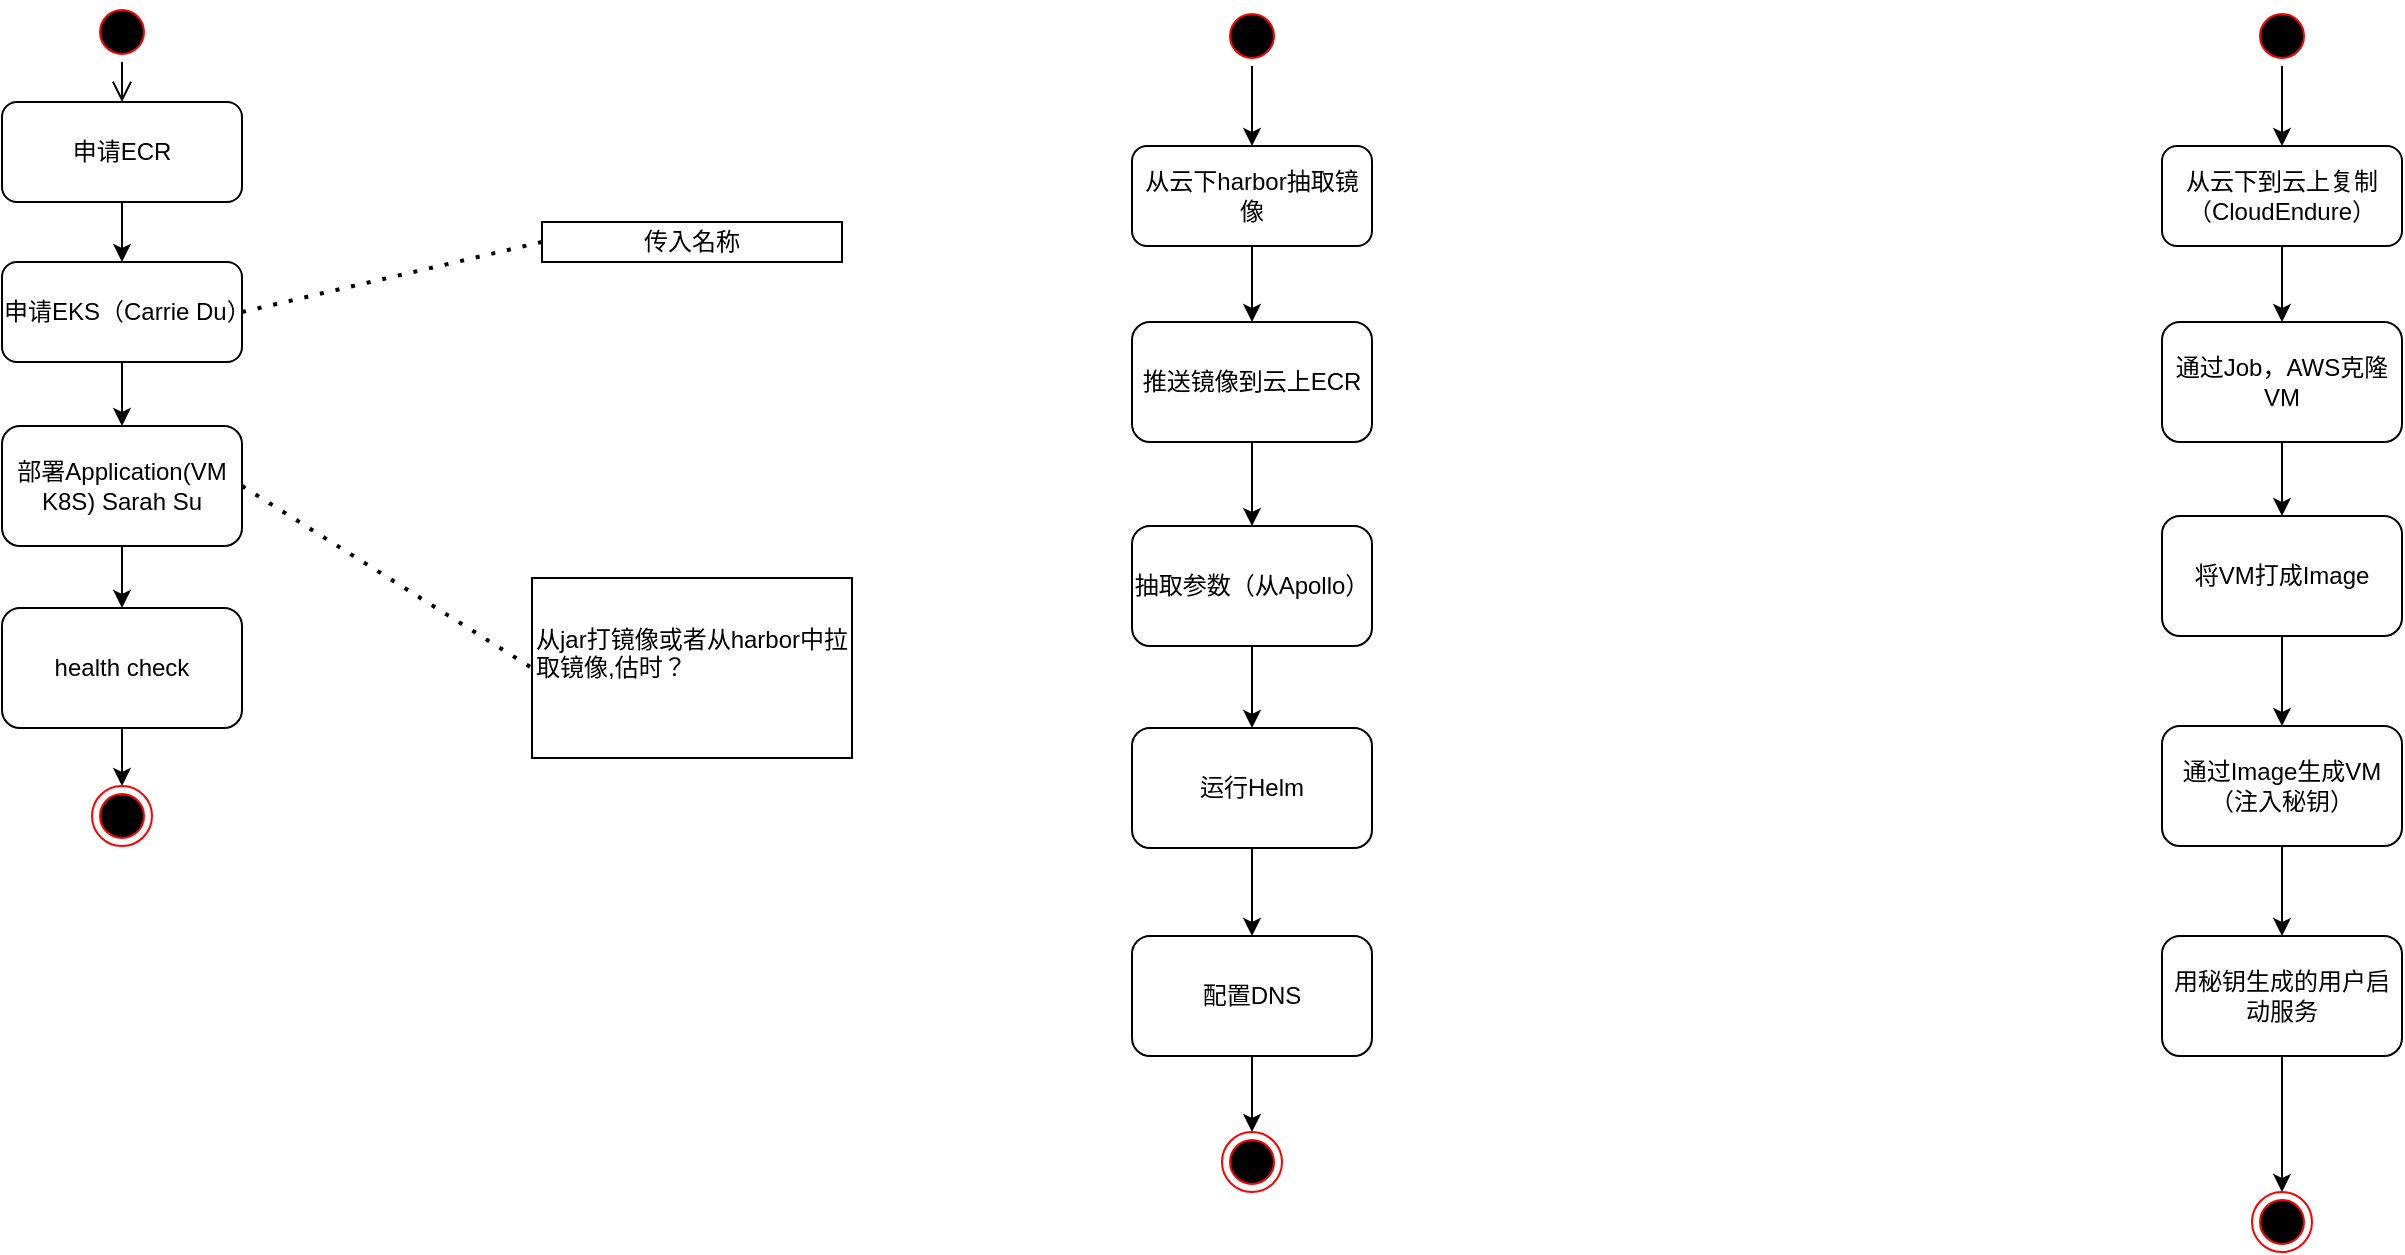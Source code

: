<mxfile version="13.8.1" type="github">
  <diagram id="BMevfkKDMSV5yCwqt1LY" name="Page-1">
    <mxGraphModel dx="1422" dy="763" grid="1" gridSize="10" guides="1" tooltips="1" connect="1" arrows="1" fold="1" page="1" pageScale="1" pageWidth="1920" pageHeight="1200" math="0" shadow="0">
      <root>
        <mxCell id="0" />
        <mxCell id="1" parent="0" />
        <mxCell id="pzT-h00lOB3pdJxOEtcz-1" value="" style="ellipse;html=1;shape=startState;fillColor=#000000;strokeColor=#ff0000;" parent="1" vertex="1">
          <mxGeometry x="145" y="68" width="30" height="30" as="geometry" />
        </mxCell>
        <mxCell id="pzT-h00lOB3pdJxOEtcz-2" value="" style="edgeStyle=orthogonalEdgeStyle;html=1;verticalAlign=bottom;endArrow=open;endSize=8;entryX=0.5;entryY=0;entryDx=0;entryDy=0;" parent="1" source="pzT-h00lOB3pdJxOEtcz-1" target="CKKBYsWl8Wb_sM6-ShsY-4" edge="1">
          <mxGeometry relative="1" as="geometry">
            <mxPoint x="115" y="218" as="targetPoint" />
          </mxGeometry>
        </mxCell>
        <mxCell id="pzT-h00lOB3pdJxOEtcz-5" value="" style="edgeStyle=orthogonalEdgeStyle;rounded=0;orthogonalLoop=1;jettySize=auto;html=1;entryX=0.5;entryY=0;entryDx=0;entryDy=0;" parent="1" source="pzT-h00lOB3pdJxOEtcz-3" target="pzT-h00lOB3pdJxOEtcz-8" edge="1">
          <mxGeometry relative="1" as="geometry">
            <mxPoint x="320" y="300" as="targetPoint" />
          </mxGeometry>
        </mxCell>
        <mxCell id="pzT-h00lOB3pdJxOEtcz-3" value="&lt;div&gt;申请EKS（Carrie Du）&lt;/div&gt;" style="rounded=1;whiteSpace=wrap;html=1;" parent="1" vertex="1">
          <mxGeometry x="100" y="198" width="120" height="50" as="geometry" />
        </mxCell>
        <mxCell id="pzT-h00lOB3pdJxOEtcz-8" value="&lt;div&gt;部署Application(VM K8S) Sarah Su&lt;br&gt;&lt;/div&gt;" style="whiteSpace=wrap;html=1;rounded=1;" parent="1" vertex="1">
          <mxGeometry x="100" y="280" width="120" height="60" as="geometry" />
        </mxCell>
        <mxCell id="pzT-h00lOB3pdJxOEtcz-13" style="edgeStyle=orthogonalEdgeStyle;rounded=0;orthogonalLoop=1;jettySize=auto;html=1;exitX=0.5;exitY=1;exitDx=0;exitDy=0;entryX=0.5;entryY=0;entryDx=0;entryDy=0;" parent="1" source="pzT-h00lOB3pdJxOEtcz-10" target="pzT-h00lOB3pdJxOEtcz-12" edge="1">
          <mxGeometry relative="1" as="geometry" />
        </mxCell>
        <mxCell id="pzT-h00lOB3pdJxOEtcz-10" value="health check" style="whiteSpace=wrap;html=1;rounded=1;" parent="1" vertex="1">
          <mxGeometry x="100" y="371" width="120" height="60" as="geometry" />
        </mxCell>
        <mxCell id="pzT-h00lOB3pdJxOEtcz-12" value="" style="ellipse;html=1;shape=endState;fillColor=#000000;strokeColor=#ff0000;" parent="1" vertex="1">
          <mxGeometry x="145" y="460" width="30" height="30" as="geometry" />
        </mxCell>
        <mxCell id="CKKBYsWl8Wb_sM6-ShsY-1" value="" style="endArrow=none;dashed=1;html=1;dashPattern=1 3;strokeWidth=2;entryX=0;entryY=0.5;entryDx=0;entryDy=0;exitX=1;exitY=0.5;exitDx=0;exitDy=0;" parent="1" source="pzT-h00lOB3pdJxOEtcz-3" target="CKKBYsWl8Wb_sM6-ShsY-6" edge="1">
          <mxGeometry width="50" height="50" relative="1" as="geometry">
            <mxPoint x="220" y="326" as="sourcePoint" />
            <mxPoint x="330" y="293" as="targetPoint" />
          </mxGeometry>
        </mxCell>
        <mxCell id="CKKBYsWl8Wb_sM6-ShsY-2" value="&lt;div align=&quot;left&quot;&gt;从jar打镜像或者从harbor中拉取镜像,估时？&lt;/div&gt;&lt;div align=&quot;left&quot;&gt;&lt;br&gt;&lt;/div&gt;" style="text;html=1;align=left;verticalAlign=middle;whiteSpace=wrap;rounded=0;sketch=0;strokeColor=#000000;" parent="1" vertex="1">
          <mxGeometry x="365" y="356" width="160" height="90" as="geometry" />
        </mxCell>
        <mxCell id="CKKBYsWl8Wb_sM6-ShsY-3" value="" style="endArrow=none;dashed=1;html=1;dashPattern=1 3;strokeWidth=2;entryX=0;entryY=0.5;entryDx=0;entryDy=0;exitX=1;exitY=0.5;exitDx=0;exitDy=0;" parent="1" source="pzT-h00lOB3pdJxOEtcz-8" target="CKKBYsWl8Wb_sM6-ShsY-2" edge="1">
          <mxGeometry width="50" height="50" relative="1" as="geometry">
            <mxPoint x="220" y="326" as="sourcePoint" />
            <mxPoint x="370" y="268" as="targetPoint" />
          </mxGeometry>
        </mxCell>
        <mxCell id="CKKBYsWl8Wb_sM6-ShsY-5" style="edgeStyle=orthogonalEdgeStyle;rounded=0;orthogonalLoop=1;jettySize=auto;html=1;exitX=0.5;exitY=1;exitDx=0;exitDy=0;entryX=0.5;entryY=0;entryDx=0;entryDy=0;strokeColor=#000000;" parent="1" source="CKKBYsWl8Wb_sM6-ShsY-4" target="pzT-h00lOB3pdJxOEtcz-3" edge="1">
          <mxGeometry relative="1" as="geometry" />
        </mxCell>
        <mxCell id="CKKBYsWl8Wb_sM6-ShsY-4" value="申请ECR" style="rounded=1;whiteSpace=wrap;html=1;" parent="1" vertex="1">
          <mxGeometry x="100" y="118" width="120" height="50" as="geometry" />
        </mxCell>
        <mxCell id="CKKBYsWl8Wb_sM6-ShsY-6" value="传入名称" style="text;html=1;align=center;verticalAlign=middle;whiteSpace=wrap;rounded=0;sketch=0;strokeColor=#000000;" parent="1" vertex="1">
          <mxGeometry x="370" y="178" width="150" height="20" as="geometry" />
        </mxCell>
        <mxCell id="CKKBYsWl8Wb_sM6-ShsY-7" value="" style="ellipse;html=1;shape=startState;fillColor=#000000;strokeColor=#ff0000;" parent="1" vertex="1">
          <mxGeometry x="710" y="70" width="30" height="30" as="geometry" />
        </mxCell>
        <mxCell id="CKKBYsWl8Wb_sM6-ShsY-9" value="" style="edgeStyle=orthogonalEdgeStyle;rounded=0;orthogonalLoop=1;jettySize=auto;html=1;strokeColor=#000000;exitX=0.5;exitY=1;exitDx=0;exitDy=0;entryX=0.5;entryY=0;entryDx=0;entryDy=0;" parent="1" source="CKKBYsWl8Wb_sM6-ShsY-7" target="CKKBYsWl8Wb_sM6-ShsY-8" edge="1">
          <mxGeometry relative="1" as="geometry">
            <mxPoint x="830" y="100" as="targetPoint" />
          </mxGeometry>
        </mxCell>
        <mxCell id="CKKBYsWl8Wb_sM6-ShsY-11" value="" style="edgeStyle=orthogonalEdgeStyle;rounded=0;orthogonalLoop=1;jettySize=auto;html=1;strokeColor=#000000;" parent="1" source="CKKBYsWl8Wb_sM6-ShsY-8" target="CKKBYsWl8Wb_sM6-ShsY-10" edge="1">
          <mxGeometry relative="1" as="geometry" />
        </mxCell>
        <mxCell id="CKKBYsWl8Wb_sM6-ShsY-8" value="从云下harbor抽取镜像" style="rounded=1;whiteSpace=wrap;html=1;" parent="1" vertex="1">
          <mxGeometry x="665" y="140" width="120" height="50" as="geometry" />
        </mxCell>
        <mxCell id="CKKBYsWl8Wb_sM6-ShsY-13" value="" style="edgeStyle=orthogonalEdgeStyle;rounded=0;orthogonalLoop=1;jettySize=auto;html=1;strokeColor=#000000;" parent="1" source="CKKBYsWl8Wb_sM6-ShsY-10" target="CKKBYsWl8Wb_sM6-ShsY-12" edge="1">
          <mxGeometry relative="1" as="geometry" />
        </mxCell>
        <mxCell id="CKKBYsWl8Wb_sM6-ShsY-10" value="推送镜像到云上ECR" style="whiteSpace=wrap;html=1;rounded=1;" parent="1" vertex="1">
          <mxGeometry x="665" y="228" width="120" height="60" as="geometry" />
        </mxCell>
        <mxCell id="CKKBYsWl8Wb_sM6-ShsY-15" value="" style="edgeStyle=orthogonalEdgeStyle;rounded=0;orthogonalLoop=1;jettySize=auto;html=1;strokeColor=#000000;" parent="1" source="CKKBYsWl8Wb_sM6-ShsY-12" target="CKKBYsWl8Wb_sM6-ShsY-14" edge="1">
          <mxGeometry relative="1" as="geometry" />
        </mxCell>
        <mxCell id="CKKBYsWl8Wb_sM6-ShsY-12" value="抽取参数（从Apollo）" style="whiteSpace=wrap;html=1;rounded=1;" parent="1" vertex="1">
          <mxGeometry x="665" y="330" width="120" height="60" as="geometry" />
        </mxCell>
        <mxCell id="CKKBYsWl8Wb_sM6-ShsY-18" style="edgeStyle=orthogonalEdgeStyle;rounded=0;orthogonalLoop=1;jettySize=auto;html=1;entryX=0.5;entryY=0;entryDx=0;entryDy=0;strokeColor=#000000;exitX=0.5;exitY=1;exitDx=0;exitDy=0;" parent="1" source="0UomY-3y-lxJiFdD-gnZ-2" target="CKKBYsWl8Wb_sM6-ShsY-16" edge="1">
          <mxGeometry relative="1" as="geometry">
            <mxPoint x="620" y="570" as="sourcePoint" />
          </mxGeometry>
        </mxCell>
        <mxCell id="0UomY-3y-lxJiFdD-gnZ-3" value="" style="edgeStyle=orthogonalEdgeStyle;rounded=0;orthogonalLoop=1;jettySize=auto;html=1;" edge="1" parent="1" source="CKKBYsWl8Wb_sM6-ShsY-14" target="0UomY-3y-lxJiFdD-gnZ-2">
          <mxGeometry relative="1" as="geometry" />
        </mxCell>
        <mxCell id="CKKBYsWl8Wb_sM6-ShsY-14" value="运行Helm" style="whiteSpace=wrap;html=1;rounded=1;" parent="1" vertex="1">
          <mxGeometry x="665" y="431" width="120" height="60" as="geometry" />
        </mxCell>
        <mxCell id="CKKBYsWl8Wb_sM6-ShsY-16" value="" style="ellipse;html=1;shape=endState;fillColor=#000000;strokeColor=#ff0000;" parent="1" vertex="1">
          <mxGeometry x="710" y="633" width="30" height="30" as="geometry" />
        </mxCell>
        <mxCell id="CKKBYsWl8Wb_sM6-ShsY-32" value="" style="ellipse;html=1;shape=startState;fillColor=#000000;strokeColor=#ff0000;" parent="1" vertex="1">
          <mxGeometry x="1225" y="70" width="30" height="30" as="geometry" />
        </mxCell>
        <mxCell id="CKKBYsWl8Wb_sM6-ShsY-33" value="" style="edgeStyle=orthogonalEdgeStyle;rounded=0;orthogonalLoop=1;jettySize=auto;html=1;strokeColor=#000000;exitX=0.5;exitY=1;exitDx=0;exitDy=0;entryX=0.5;entryY=0;entryDx=0;entryDy=0;" parent="1" source="CKKBYsWl8Wb_sM6-ShsY-32" target="CKKBYsWl8Wb_sM6-ShsY-35" edge="1">
          <mxGeometry relative="1" as="geometry">
            <mxPoint x="1345" y="100" as="targetPoint" />
          </mxGeometry>
        </mxCell>
        <mxCell id="CKKBYsWl8Wb_sM6-ShsY-34" value="" style="edgeStyle=orthogonalEdgeStyle;rounded=0;orthogonalLoop=1;jettySize=auto;html=1;strokeColor=#000000;entryX=0.5;entryY=0;entryDx=0;entryDy=0;" parent="1" source="CKKBYsWl8Wb_sM6-ShsY-35" target="CKKBYsWl8Wb_sM6-ShsY-44" edge="1">
          <mxGeometry relative="1" as="geometry">
            <mxPoint x="1240" y="220" as="targetPoint" />
          </mxGeometry>
        </mxCell>
        <mxCell id="CKKBYsWl8Wb_sM6-ShsY-35" value="从云下到云上复制（CloudEndure）" style="rounded=1;whiteSpace=wrap;html=1;" parent="1" vertex="1">
          <mxGeometry x="1180" y="140" width="120" height="50" as="geometry" />
        </mxCell>
        <mxCell id="CKKBYsWl8Wb_sM6-ShsY-36" value="" style="edgeStyle=orthogonalEdgeStyle;rounded=0;orthogonalLoop=1;jettySize=auto;html=1;strokeColor=#000000;" parent="1" source="CKKBYsWl8Wb_sM6-ShsY-37" target="CKKBYsWl8Wb_sM6-ShsY-39" edge="1">
          <mxGeometry relative="1" as="geometry" />
        </mxCell>
        <mxCell id="CKKBYsWl8Wb_sM6-ShsY-37" value="将VM打成Image" style="whiteSpace=wrap;html=1;rounded=1;" parent="1" vertex="1">
          <mxGeometry x="1180" y="325" width="120" height="60" as="geometry" />
        </mxCell>
        <mxCell id="CKKBYsWl8Wb_sM6-ShsY-38" value="" style="edgeStyle=orthogonalEdgeStyle;rounded=0;orthogonalLoop=1;jettySize=auto;html=1;strokeColor=#000000;" parent="1" source="CKKBYsWl8Wb_sM6-ShsY-39" target="CKKBYsWl8Wb_sM6-ShsY-41" edge="1">
          <mxGeometry relative="1" as="geometry" />
        </mxCell>
        <mxCell id="CKKBYsWl8Wb_sM6-ShsY-39" value="通过Image生成VM（注入秘钥）" style="whiteSpace=wrap;html=1;rounded=1;" parent="1" vertex="1">
          <mxGeometry x="1180" y="430" width="120" height="60" as="geometry" />
        </mxCell>
        <mxCell id="CKKBYsWl8Wb_sM6-ShsY-40" style="edgeStyle=orthogonalEdgeStyle;rounded=0;orthogonalLoop=1;jettySize=auto;html=1;exitX=0.5;exitY=1;exitDx=0;exitDy=0;entryX=0.5;entryY=0;entryDx=0;entryDy=0;strokeColor=#000000;" parent="1" source="CKKBYsWl8Wb_sM6-ShsY-41" target="CKKBYsWl8Wb_sM6-ShsY-42" edge="1">
          <mxGeometry relative="1" as="geometry" />
        </mxCell>
        <mxCell id="CKKBYsWl8Wb_sM6-ShsY-41" value="用秘钥生成的用户启动服务" style="whiteSpace=wrap;html=1;rounded=1;" parent="1" vertex="1">
          <mxGeometry x="1180" y="535" width="120" height="60" as="geometry" />
        </mxCell>
        <mxCell id="CKKBYsWl8Wb_sM6-ShsY-42" value="" style="ellipse;html=1;shape=endState;fillColor=#000000;strokeColor=#ff0000;" parent="1" vertex="1">
          <mxGeometry x="1225" y="663" width="30" height="30" as="geometry" />
        </mxCell>
        <mxCell id="CKKBYsWl8Wb_sM6-ShsY-43" value="" style="edgeStyle=orthogonalEdgeStyle;rounded=0;orthogonalLoop=1;jettySize=auto;html=1;strokeColor=#000000;entryX=0.5;entryY=0;entryDx=0;entryDy=0;" parent="1" source="CKKBYsWl8Wb_sM6-ShsY-44" target="CKKBYsWl8Wb_sM6-ShsY-37" edge="1">
          <mxGeometry relative="1" as="geometry">
            <mxPoint x="1340" y="320" as="targetPoint" />
            <Array as="points">
              <mxPoint x="1240" y="325" />
              <mxPoint x="1240" y="325" />
            </Array>
          </mxGeometry>
        </mxCell>
        <mxCell id="CKKBYsWl8Wb_sM6-ShsY-44" value="通过Job，AWS克隆VM" style="whiteSpace=wrap;html=1;rounded=1;" parent="1" vertex="1">
          <mxGeometry x="1180" y="228" width="120" height="60" as="geometry" />
        </mxCell>
        <mxCell id="0UomY-3y-lxJiFdD-gnZ-1" value="" style="edgeStyle=orthogonalEdgeStyle;rounded=0;orthogonalLoop=1;jettySize=auto;html=1;entryX=0.5;entryY=0;entryDx=0;entryDy=0;exitX=0.5;exitY=1;exitDx=0;exitDy=0;" edge="1" parent="1" source="pzT-h00lOB3pdJxOEtcz-8" target="pzT-h00lOB3pdJxOEtcz-10">
          <mxGeometry relative="1" as="geometry">
            <mxPoint x="179" y="248" as="sourcePoint" />
            <mxPoint x="160" y="450" as="targetPoint" />
          </mxGeometry>
        </mxCell>
        <mxCell id="0UomY-3y-lxJiFdD-gnZ-2" value="&lt;div&gt;配置DNS&lt;/div&gt;" style="whiteSpace=wrap;html=1;rounded=1;" vertex="1" parent="1">
          <mxGeometry x="665" y="535" width="120" height="60" as="geometry" />
        </mxCell>
      </root>
    </mxGraphModel>
  </diagram>
</mxfile>
